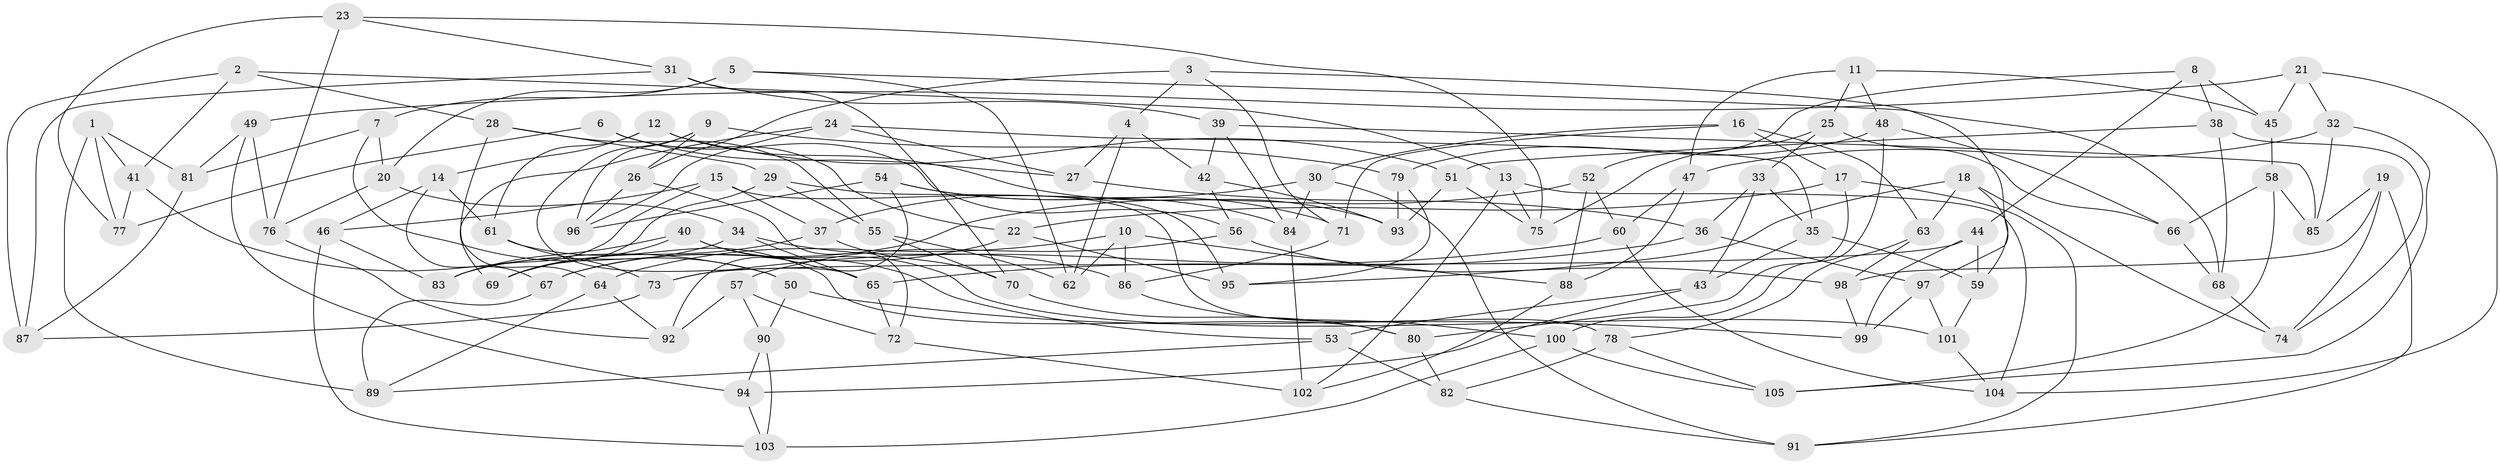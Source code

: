 // Generated by graph-tools (version 1.1) at 2025/03/03/09/25 03:03:10]
// undirected, 105 vertices, 210 edges
graph export_dot {
graph [start="1"]
  node [color=gray90,style=filled];
  1;
  2;
  3;
  4;
  5;
  6;
  7;
  8;
  9;
  10;
  11;
  12;
  13;
  14;
  15;
  16;
  17;
  18;
  19;
  20;
  21;
  22;
  23;
  24;
  25;
  26;
  27;
  28;
  29;
  30;
  31;
  32;
  33;
  34;
  35;
  36;
  37;
  38;
  39;
  40;
  41;
  42;
  43;
  44;
  45;
  46;
  47;
  48;
  49;
  50;
  51;
  52;
  53;
  54;
  55;
  56;
  57;
  58;
  59;
  60;
  61;
  62;
  63;
  64;
  65;
  66;
  67;
  68;
  69;
  70;
  71;
  72;
  73;
  74;
  75;
  76;
  77;
  78;
  79;
  80;
  81;
  82;
  83;
  84;
  85;
  86;
  87;
  88;
  89;
  90;
  91;
  92;
  93;
  94;
  95;
  96;
  97;
  98;
  99;
  100;
  101;
  102;
  103;
  104;
  105;
  1 -- 41;
  1 -- 89;
  1 -- 81;
  1 -- 77;
  2 -- 41;
  2 -- 13;
  2 -- 87;
  2 -- 28;
  3 -- 4;
  3 -- 97;
  3 -- 26;
  3 -- 71;
  4 -- 62;
  4 -- 42;
  4 -- 27;
  5 -- 62;
  5 -- 68;
  5 -- 20;
  5 -- 7;
  6 -- 77;
  6 -- 56;
  6 -- 27;
  6 -- 22;
  7 -- 20;
  7 -- 81;
  7 -- 50;
  8 -- 52;
  8 -- 38;
  8 -- 44;
  8 -- 45;
  9 -- 79;
  9 -- 65;
  9 -- 26;
  9 -- 96;
  10 -- 64;
  10 -- 62;
  10 -- 86;
  10 -- 88;
  11 -- 47;
  11 -- 25;
  11 -- 45;
  11 -- 48;
  12 -- 93;
  12 -- 61;
  12 -- 14;
  12 -- 51;
  13 -- 104;
  13 -- 75;
  13 -- 102;
  14 -- 67;
  14 -- 61;
  14 -- 46;
  15 -- 46;
  15 -- 37;
  15 -- 78;
  15 -- 83;
  16 -- 17;
  16 -- 63;
  16 -- 30;
  16 -- 71;
  17 -- 80;
  17 -- 91;
  17 -- 22;
  18 -- 74;
  18 -- 63;
  18 -- 95;
  18 -- 59;
  19 -- 74;
  19 -- 85;
  19 -- 91;
  19 -- 98;
  20 -- 34;
  20 -- 76;
  21 -- 32;
  21 -- 45;
  21 -- 104;
  21 -- 49;
  22 -- 95;
  22 -- 67;
  23 -- 76;
  23 -- 31;
  23 -- 75;
  23 -- 77;
  24 -- 96;
  24 -- 27;
  24 -- 69;
  24 -- 35;
  25 -- 66;
  25 -- 33;
  25 -- 75;
  26 -- 96;
  26 -- 72;
  27 -- 36;
  28 -- 55;
  28 -- 64;
  28 -- 29;
  29 -- 55;
  29 -- 95;
  29 -- 69;
  30 -- 91;
  30 -- 37;
  30 -- 84;
  31 -- 70;
  31 -- 87;
  31 -- 39;
  32 -- 47;
  32 -- 105;
  32 -- 85;
  33 -- 43;
  33 -- 35;
  33 -- 36;
  34 -- 83;
  34 -- 86;
  34 -- 65;
  35 -- 59;
  35 -- 43;
  36 -- 65;
  36 -- 97;
  37 -- 69;
  37 -- 70;
  38 -- 68;
  38 -- 74;
  38 -- 51;
  39 -- 85;
  39 -- 84;
  39 -- 42;
  40 -- 69;
  40 -- 83;
  40 -- 53;
  40 -- 101;
  41 -- 77;
  41 -- 50;
  42 -- 56;
  42 -- 93;
  43 -- 53;
  43 -- 94;
  44 -- 59;
  44 -- 73;
  44 -- 99;
  45 -- 58;
  46 -- 103;
  46 -- 83;
  47 -- 60;
  47 -- 88;
  48 -- 79;
  48 -- 100;
  48 -- 66;
  49 -- 94;
  49 -- 81;
  49 -- 76;
  50 -- 90;
  50 -- 99;
  51 -- 93;
  51 -- 75;
  52 -- 67;
  52 -- 60;
  52 -- 88;
  53 -- 82;
  53 -- 89;
  54 -- 96;
  54 -- 92;
  54 -- 71;
  54 -- 84;
  55 -- 70;
  55 -- 62;
  56 -- 98;
  56 -- 57;
  57 -- 90;
  57 -- 72;
  57 -- 92;
  58 -- 105;
  58 -- 85;
  58 -- 66;
  59 -- 101;
  60 -- 73;
  60 -- 104;
  61 -- 73;
  61 -- 80;
  63 -- 98;
  63 -- 78;
  64 -- 92;
  64 -- 89;
  65 -- 72;
  66 -- 68;
  67 -- 89;
  68 -- 74;
  70 -- 80;
  71 -- 86;
  72 -- 102;
  73 -- 87;
  76 -- 92;
  78 -- 105;
  78 -- 82;
  79 -- 93;
  79 -- 95;
  80 -- 82;
  81 -- 87;
  82 -- 91;
  84 -- 102;
  86 -- 100;
  88 -- 102;
  90 -- 103;
  90 -- 94;
  94 -- 103;
  97 -- 99;
  97 -- 101;
  98 -- 99;
  100 -- 103;
  100 -- 105;
  101 -- 104;
}
